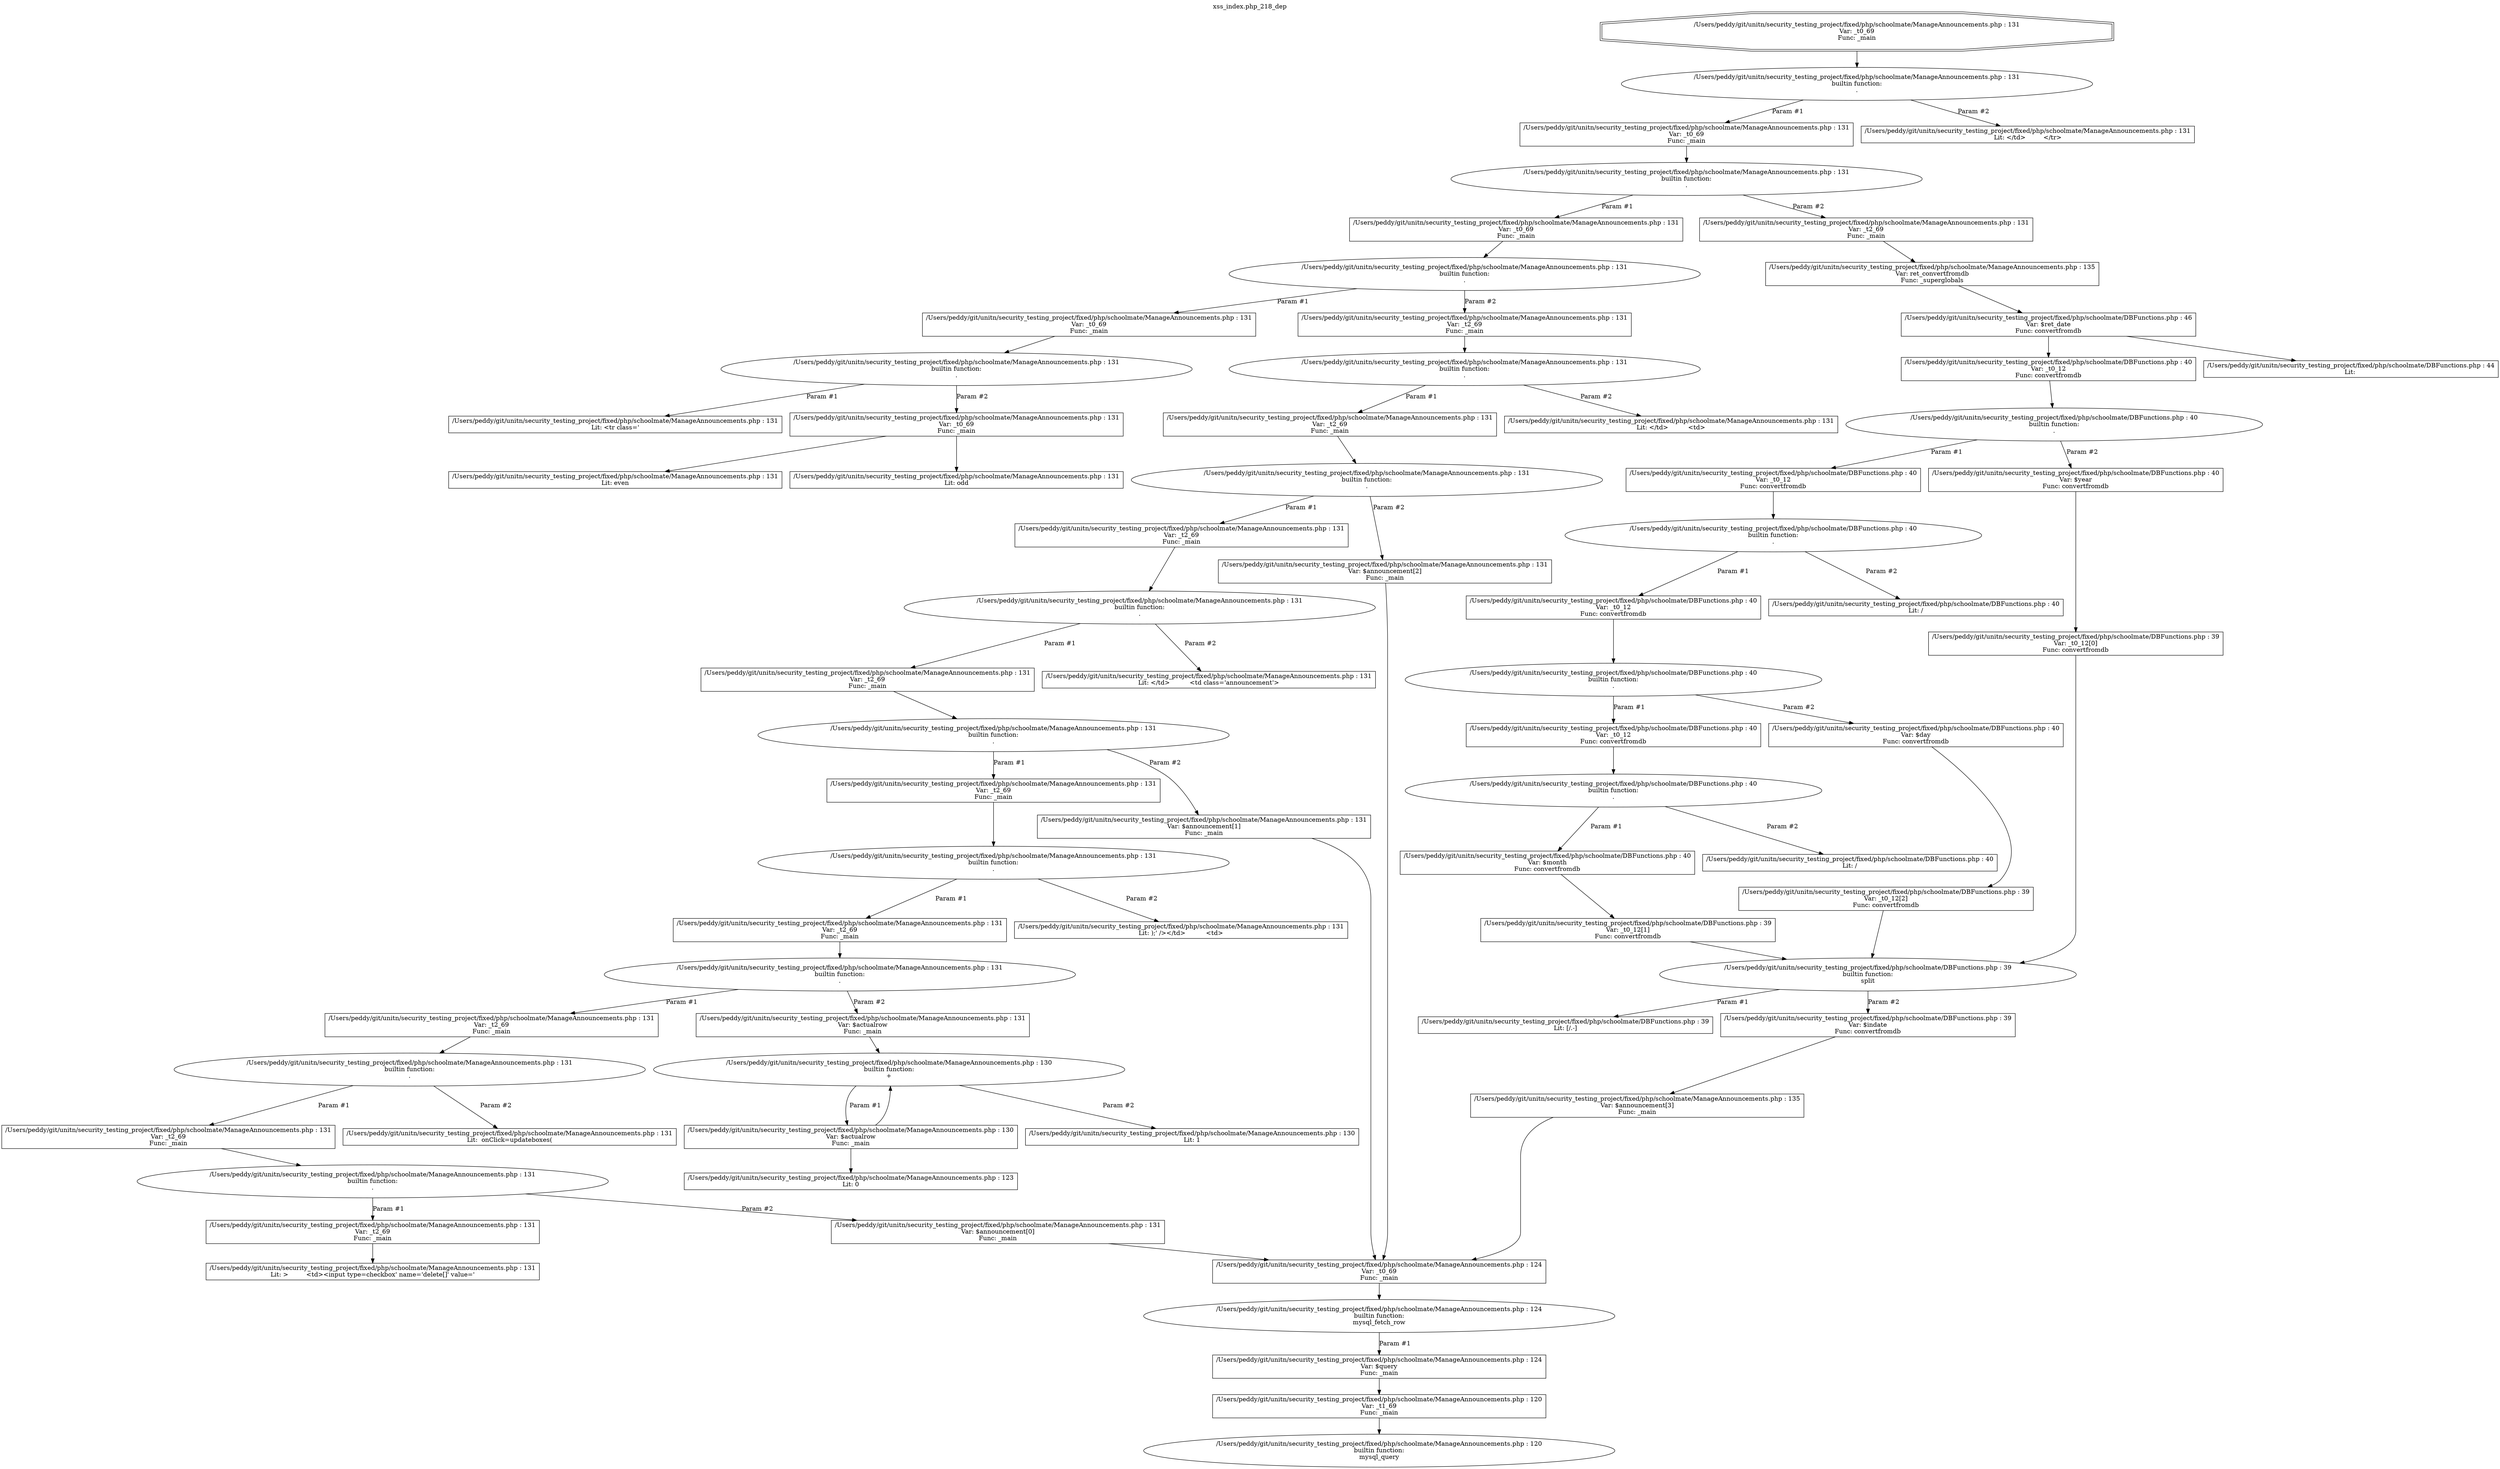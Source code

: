 digraph cfg {
  label="xss_index.php_218_dep";
  labelloc=t;
  n1 [shape=doubleoctagon, label="/Users/peddy/git/unitn/security_testing_project/fixed/php/schoolmate/ManageAnnouncements.php : 131\nVar: _t0_69\nFunc: _main\n"];
  n2 [shape=ellipse, label="/Users/peddy/git/unitn/security_testing_project/fixed/php/schoolmate/ManageAnnouncements.php : 131\nbuiltin function:\n.\n"];
  n3 [shape=box, label="/Users/peddy/git/unitn/security_testing_project/fixed/php/schoolmate/ManageAnnouncements.php : 131\nVar: _t0_69\nFunc: _main\n"];
  n4 [shape=ellipse, label="/Users/peddy/git/unitn/security_testing_project/fixed/php/schoolmate/ManageAnnouncements.php : 131\nbuiltin function:\n.\n"];
  n5 [shape=box, label="/Users/peddy/git/unitn/security_testing_project/fixed/php/schoolmate/ManageAnnouncements.php : 131\nVar: _t0_69\nFunc: _main\n"];
  n6 [shape=ellipse, label="/Users/peddy/git/unitn/security_testing_project/fixed/php/schoolmate/ManageAnnouncements.php : 131\nbuiltin function:\n.\n"];
  n7 [shape=box, label="/Users/peddy/git/unitn/security_testing_project/fixed/php/schoolmate/ManageAnnouncements.php : 131\nVar: _t0_69\nFunc: _main\n"];
  n8 [shape=ellipse, label="/Users/peddy/git/unitn/security_testing_project/fixed/php/schoolmate/ManageAnnouncements.php : 131\nbuiltin function:\n.\n"];
  n9 [shape=box, label="/Users/peddy/git/unitn/security_testing_project/fixed/php/schoolmate/ManageAnnouncements.php : 131\nLit: <tr class='\n"];
  n10 [shape=box, label="/Users/peddy/git/unitn/security_testing_project/fixed/php/schoolmate/ManageAnnouncements.php : 131\nVar: _t0_69\nFunc: _main\n"];
  n11 [shape=box, label="/Users/peddy/git/unitn/security_testing_project/fixed/php/schoolmate/ManageAnnouncements.php : 131\nLit: even\n"];
  n12 [shape=box, label="/Users/peddy/git/unitn/security_testing_project/fixed/php/schoolmate/ManageAnnouncements.php : 131\nLit: odd\n"];
  n13 [shape=box, label="/Users/peddy/git/unitn/security_testing_project/fixed/php/schoolmate/ManageAnnouncements.php : 131\nVar: _t2_69\nFunc: _main\n"];
  n14 [shape=ellipse, label="/Users/peddy/git/unitn/security_testing_project/fixed/php/schoolmate/ManageAnnouncements.php : 131\nbuiltin function:\n.\n"];
  n15 [shape=box, label="/Users/peddy/git/unitn/security_testing_project/fixed/php/schoolmate/ManageAnnouncements.php : 131\nVar: _t2_69\nFunc: _main\n"];
  n16 [shape=ellipse, label="/Users/peddy/git/unitn/security_testing_project/fixed/php/schoolmate/ManageAnnouncements.php : 131\nbuiltin function:\n.\n"];
  n17 [shape=box, label="/Users/peddy/git/unitn/security_testing_project/fixed/php/schoolmate/ManageAnnouncements.php : 131\nVar: _t2_69\nFunc: _main\n"];
  n18 [shape=ellipse, label="/Users/peddy/git/unitn/security_testing_project/fixed/php/schoolmate/ManageAnnouncements.php : 131\nbuiltin function:\n.\n"];
  n19 [shape=box, label="/Users/peddy/git/unitn/security_testing_project/fixed/php/schoolmate/ManageAnnouncements.php : 131\nVar: _t2_69\nFunc: _main\n"];
  n20 [shape=ellipse, label="/Users/peddy/git/unitn/security_testing_project/fixed/php/schoolmate/ManageAnnouncements.php : 131\nbuiltin function:\n.\n"];
  n21 [shape=box, label="/Users/peddy/git/unitn/security_testing_project/fixed/php/schoolmate/ManageAnnouncements.php : 131\nVar: _t2_69\nFunc: _main\n"];
  n22 [shape=ellipse, label="/Users/peddy/git/unitn/security_testing_project/fixed/php/schoolmate/ManageAnnouncements.php : 131\nbuiltin function:\n.\n"];
  n23 [shape=box, label="/Users/peddy/git/unitn/security_testing_project/fixed/php/schoolmate/ManageAnnouncements.php : 131\nVar: _t2_69\nFunc: _main\n"];
  n24 [shape=ellipse, label="/Users/peddy/git/unitn/security_testing_project/fixed/php/schoolmate/ManageAnnouncements.php : 131\nbuiltin function:\n.\n"];
  n25 [shape=box, label="/Users/peddy/git/unitn/security_testing_project/fixed/php/schoolmate/ManageAnnouncements.php : 131\nVar: _t2_69\nFunc: _main\n"];
  n26 [shape=ellipse, label="/Users/peddy/git/unitn/security_testing_project/fixed/php/schoolmate/ManageAnnouncements.php : 131\nbuiltin function:\n.\n"];
  n27 [shape=box, label="/Users/peddy/git/unitn/security_testing_project/fixed/php/schoolmate/ManageAnnouncements.php : 131\nVar: _t2_69\nFunc: _main\n"];
  n28 [shape=ellipse, label="/Users/peddy/git/unitn/security_testing_project/fixed/php/schoolmate/ManageAnnouncements.php : 131\nbuiltin function:\n.\n"];
  n29 [shape=box, label="/Users/peddy/git/unitn/security_testing_project/fixed/php/schoolmate/ManageAnnouncements.php : 131\nVar: _t2_69\nFunc: _main\n"];
  n30 [shape=box, label="/Users/peddy/git/unitn/security_testing_project/fixed/php/schoolmate/ManageAnnouncements.php : 131\nLit: >	  <td><input type=checkbox' name='delete[]' value='\n"];
  n31 [shape=box, label="/Users/peddy/git/unitn/security_testing_project/fixed/php/schoolmate/ManageAnnouncements.php : 131\nVar: $announcement[0]\nFunc: _main\n"];
  n32 [shape=box, label="/Users/peddy/git/unitn/security_testing_project/fixed/php/schoolmate/ManageAnnouncements.php : 124\nVar: _t0_69\nFunc: _main\n"];
  n33 [shape=ellipse, label="/Users/peddy/git/unitn/security_testing_project/fixed/php/schoolmate/ManageAnnouncements.php : 124\nbuiltin function:\nmysql_fetch_row\n"];
  n34 [shape=box, label="/Users/peddy/git/unitn/security_testing_project/fixed/php/schoolmate/ManageAnnouncements.php : 124\nVar: $query\nFunc: _main\n"];
  n35 [shape=box, label="/Users/peddy/git/unitn/security_testing_project/fixed/php/schoolmate/ManageAnnouncements.php : 120\nVar: _t1_69\nFunc: _main\n"];
  n36 [shape=ellipse, label="/Users/peddy/git/unitn/security_testing_project/fixed/php/schoolmate/ManageAnnouncements.php : 120\nbuiltin function:\nmysql_query\n"];
  n37 [shape=box, label="/Users/peddy/git/unitn/security_testing_project/fixed/php/schoolmate/ManageAnnouncements.php : 131\nLit:  onClick=updateboxes(\n"];
  n38 [shape=box, label="/Users/peddy/git/unitn/security_testing_project/fixed/php/schoolmate/ManageAnnouncements.php : 131\nVar: $actualrow\nFunc: _main\n"];
  n39 [shape=ellipse, label="/Users/peddy/git/unitn/security_testing_project/fixed/php/schoolmate/ManageAnnouncements.php : 130\nbuiltin function:\n+\n"];
  n40 [shape=box, label="/Users/peddy/git/unitn/security_testing_project/fixed/php/schoolmate/ManageAnnouncements.php : 130\nVar: $actualrow\nFunc: _main\n"];
  n41 [shape=box, label="/Users/peddy/git/unitn/security_testing_project/fixed/php/schoolmate/ManageAnnouncements.php : 123\nLit: 0\n"];
  n42 [shape=box, label="/Users/peddy/git/unitn/security_testing_project/fixed/php/schoolmate/ManageAnnouncements.php : 130\nLit: 1\n"];
  n43 [shape=box, label="/Users/peddy/git/unitn/security_testing_project/fixed/php/schoolmate/ManageAnnouncements.php : 131\nLit: );' /></td>	  <td>\n"];
  n44 [shape=box, label="/Users/peddy/git/unitn/security_testing_project/fixed/php/schoolmate/ManageAnnouncements.php : 131\nVar: $announcement[1]\nFunc: _main\n"];
  n45 [shape=box, label="/Users/peddy/git/unitn/security_testing_project/fixed/php/schoolmate/ManageAnnouncements.php : 131\nLit: </td>	  <td class='announcement'>\n"];
  n46 [shape=box, label="/Users/peddy/git/unitn/security_testing_project/fixed/php/schoolmate/ManageAnnouncements.php : 131\nVar: $announcement[2]\nFunc: _main\n"];
  n47 [shape=box, label="/Users/peddy/git/unitn/security_testing_project/fixed/php/schoolmate/ManageAnnouncements.php : 131\nLit: </td>	  <td>\n"];
  n48 [shape=box, label="/Users/peddy/git/unitn/security_testing_project/fixed/php/schoolmate/ManageAnnouncements.php : 131\nVar: _t2_69\nFunc: _main\n"];
  n49 [shape=box, label="/Users/peddy/git/unitn/security_testing_project/fixed/php/schoolmate/ManageAnnouncements.php : 135\nVar: ret_convertfromdb\nFunc: _superglobals\n"];
  n50 [shape=box, label="/Users/peddy/git/unitn/security_testing_project/fixed/php/schoolmate/DBFunctions.php : 46\nVar: $ret_date\nFunc: convertfromdb\n"];
  n51 [shape=box, label="/Users/peddy/git/unitn/security_testing_project/fixed/php/schoolmate/DBFunctions.php : 40\nVar: _t0_12\nFunc: convertfromdb\n"];
  n52 [shape=ellipse, label="/Users/peddy/git/unitn/security_testing_project/fixed/php/schoolmate/DBFunctions.php : 40\nbuiltin function:\n.\n"];
  n53 [shape=box, label="/Users/peddy/git/unitn/security_testing_project/fixed/php/schoolmate/DBFunctions.php : 40\nVar: _t0_12\nFunc: convertfromdb\n"];
  n54 [shape=ellipse, label="/Users/peddy/git/unitn/security_testing_project/fixed/php/schoolmate/DBFunctions.php : 40\nbuiltin function:\n.\n"];
  n55 [shape=box, label="/Users/peddy/git/unitn/security_testing_project/fixed/php/schoolmate/DBFunctions.php : 40\nVar: _t0_12\nFunc: convertfromdb\n"];
  n56 [shape=ellipse, label="/Users/peddy/git/unitn/security_testing_project/fixed/php/schoolmate/DBFunctions.php : 40\nbuiltin function:\n.\n"];
  n57 [shape=box, label="/Users/peddy/git/unitn/security_testing_project/fixed/php/schoolmate/DBFunctions.php : 40\nVar: _t0_12\nFunc: convertfromdb\n"];
  n58 [shape=ellipse, label="/Users/peddy/git/unitn/security_testing_project/fixed/php/schoolmate/DBFunctions.php : 40\nbuiltin function:\n.\n"];
  n59 [shape=box, label="/Users/peddy/git/unitn/security_testing_project/fixed/php/schoolmate/DBFunctions.php : 40\nVar: $month\nFunc: convertfromdb\n"];
  n60 [shape=box, label="/Users/peddy/git/unitn/security_testing_project/fixed/php/schoolmate/DBFunctions.php : 39\nVar: _t0_12[1]\nFunc: convertfromdb\n"];
  n61 [shape=ellipse, label="/Users/peddy/git/unitn/security_testing_project/fixed/php/schoolmate/DBFunctions.php : 39\nbuiltin function:\nsplit\n"];
  n62 [shape=box, label="/Users/peddy/git/unitn/security_testing_project/fixed/php/schoolmate/DBFunctions.php : 39\nLit: [/.-]\n"];
  n63 [shape=box, label="/Users/peddy/git/unitn/security_testing_project/fixed/php/schoolmate/DBFunctions.php : 39\nVar: $indate\nFunc: convertfromdb\n"];
  n64 [shape=box, label="/Users/peddy/git/unitn/security_testing_project/fixed/php/schoolmate/ManageAnnouncements.php : 135\nVar: $announcement[3]\nFunc: _main\n"];
  n65 [shape=box, label="/Users/peddy/git/unitn/security_testing_project/fixed/php/schoolmate/DBFunctions.php : 40\nLit: /\n"];
  n66 [shape=box, label="/Users/peddy/git/unitn/security_testing_project/fixed/php/schoolmate/DBFunctions.php : 40\nVar: $day\nFunc: convertfromdb\n"];
  n67 [shape=box, label="/Users/peddy/git/unitn/security_testing_project/fixed/php/schoolmate/DBFunctions.php : 39\nVar: _t0_12[2]\nFunc: convertfromdb\n"];
  n68 [shape=box, label="/Users/peddy/git/unitn/security_testing_project/fixed/php/schoolmate/DBFunctions.php : 40\nLit: /\n"];
  n69 [shape=box, label="/Users/peddy/git/unitn/security_testing_project/fixed/php/schoolmate/DBFunctions.php : 40\nVar: $year\nFunc: convertfromdb\n"];
  n70 [shape=box, label="/Users/peddy/git/unitn/security_testing_project/fixed/php/schoolmate/DBFunctions.php : 39\nVar: _t0_12[0]\nFunc: convertfromdb\n"];
  n71 [shape=box, label="/Users/peddy/git/unitn/security_testing_project/fixed/php/schoolmate/DBFunctions.php : 44\nLit: \n"];
  n72 [shape=box, label="/Users/peddy/git/unitn/security_testing_project/fixed/php/schoolmate/ManageAnnouncements.php : 131\nLit: </td>	 </tr>\n"];
  n1 -> n2;
  n3 -> n4;
  n5 -> n6;
  n7 -> n8;
  n8 -> n9[label="Param #1"];
  n8 -> n10[label="Param #2"];
  n10 -> n11;
  n10 -> n12;
  n6 -> n7[label="Param #1"];
  n6 -> n13[label="Param #2"];
  n13 -> n14;
  n15 -> n16;
  n17 -> n18;
  n19 -> n20;
  n21 -> n22;
  n23 -> n24;
  n25 -> n26;
  n27 -> n28;
  n29 -> n30;
  n28 -> n29[label="Param #1"];
  n28 -> n31[label="Param #2"];
  n32 -> n33;
  n35 -> n36;
  n34 -> n35;
  n33 -> n34[label="Param #1"];
  n31 -> n32;
  n26 -> n27[label="Param #1"];
  n26 -> n37[label="Param #2"];
  n24 -> n25[label="Param #1"];
  n24 -> n38[label="Param #2"];
  n38 -> n39;
  n40 -> n39;
  n40 -> n41;
  n39 -> n40[label="Param #1"];
  n39 -> n42[label="Param #2"];
  n22 -> n23[label="Param #1"];
  n22 -> n43[label="Param #2"];
  n20 -> n21[label="Param #1"];
  n20 -> n44[label="Param #2"];
  n44 -> n32;
  n18 -> n19[label="Param #1"];
  n18 -> n45[label="Param #2"];
  n16 -> n17[label="Param #1"];
  n16 -> n46[label="Param #2"];
  n46 -> n32;
  n14 -> n15[label="Param #1"];
  n14 -> n47[label="Param #2"];
  n4 -> n5[label="Param #1"];
  n4 -> n48[label="Param #2"];
  n51 -> n52;
  n53 -> n54;
  n55 -> n56;
  n57 -> n58;
  n60 -> n61;
  n61 -> n62[label="Param #1"];
  n61 -> n63[label="Param #2"];
  n64 -> n32;
  n63 -> n64;
  n59 -> n60;
  n58 -> n59[label="Param #1"];
  n58 -> n65[label="Param #2"];
  n56 -> n57[label="Param #1"];
  n56 -> n66[label="Param #2"];
  n67 -> n61;
  n66 -> n67;
  n54 -> n55[label="Param #1"];
  n54 -> n68[label="Param #2"];
  n52 -> n53[label="Param #1"];
  n52 -> n69[label="Param #2"];
  n70 -> n61;
  n69 -> n70;
  n50 -> n51;
  n50 -> n71;
  n49 -> n50;
  n48 -> n49;
  n2 -> n3[label="Param #1"];
  n2 -> n72[label="Param #2"];
}
